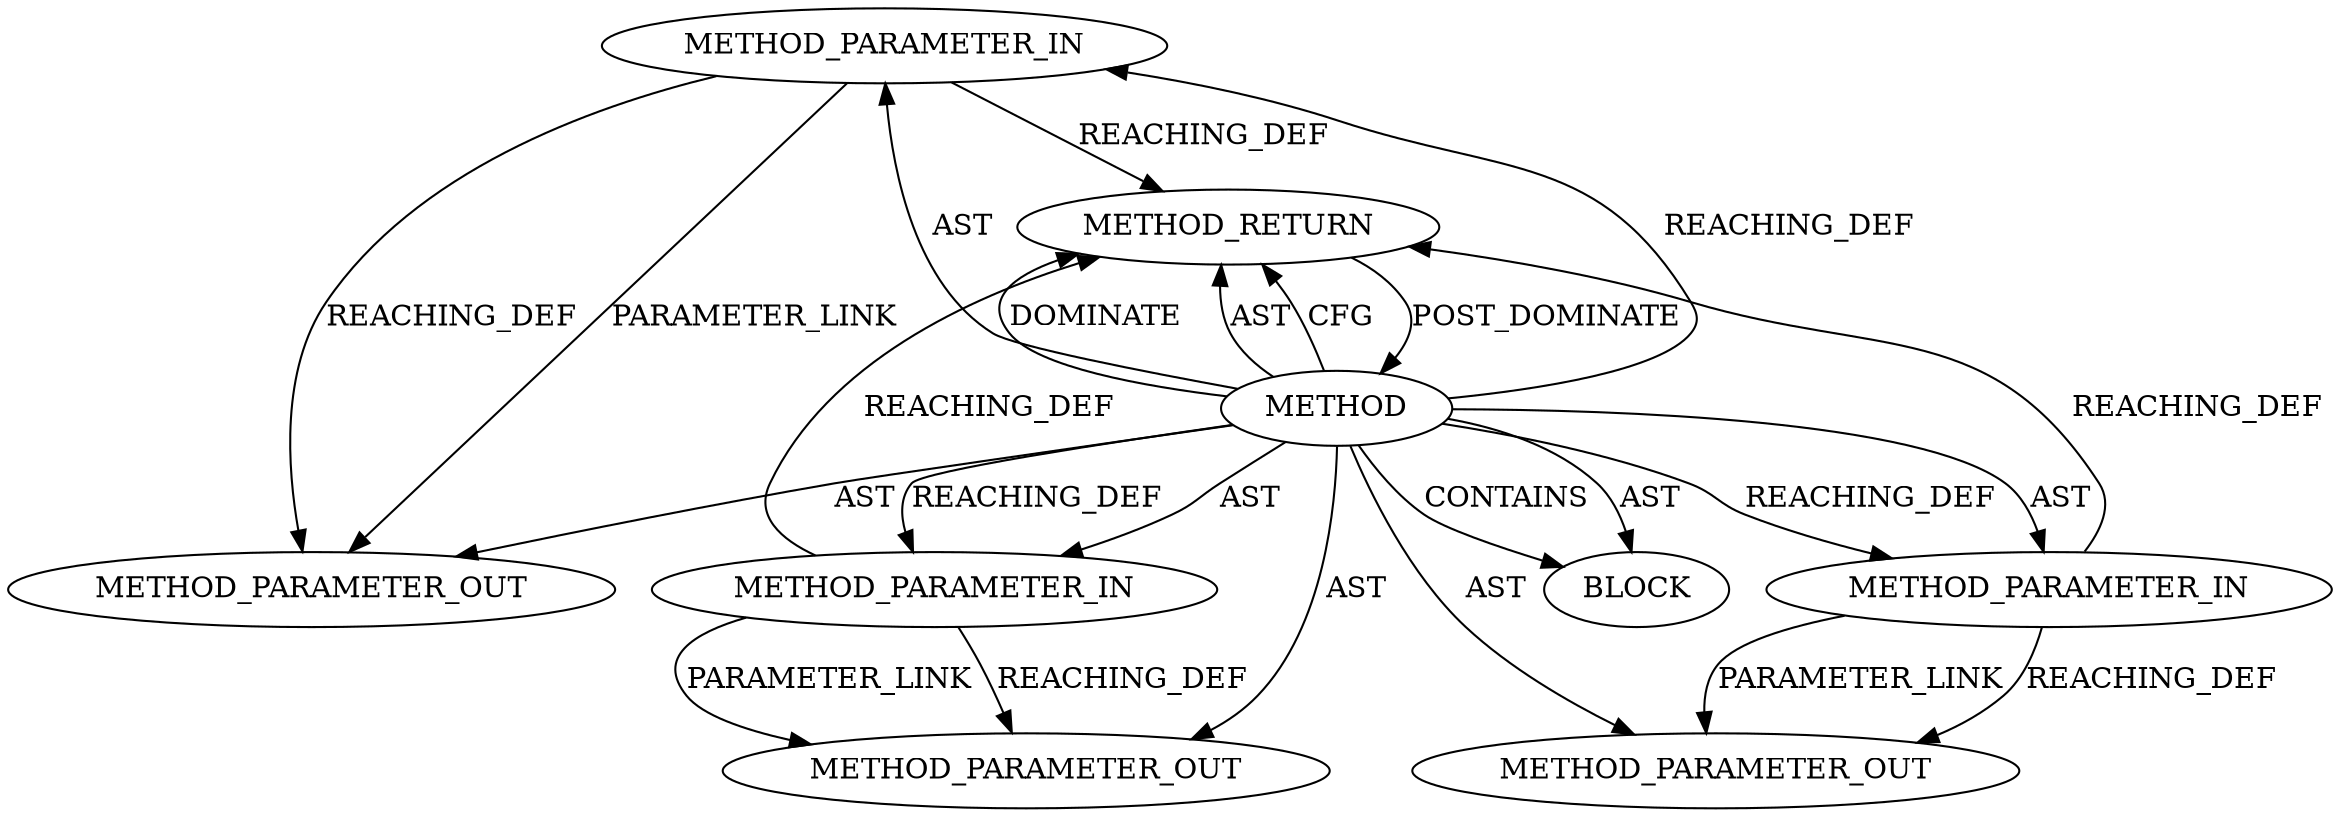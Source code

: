 digraph {
  12826 [label=METHOD_PARAMETER_IN ORDER=1 CODE="p1" IS_VARIADIC=false TYPE_FULL_NAME="ANY" EVALUATION_STRATEGY="BY_VALUE" INDEX=1 NAME="p1"]
  13569 [label=METHOD_PARAMETER_OUT ORDER=1 CODE="p1" IS_VARIADIC=false TYPE_FULL_NAME="ANY" EVALUATION_STRATEGY="BY_VALUE" INDEX=1 NAME="p1"]
  12830 [label=METHOD_RETURN ORDER=2 CODE="RET" TYPE_FULL_NAME="ANY" EVALUATION_STRATEGY="BY_VALUE"]
  12828 [label=METHOD_PARAMETER_IN ORDER=3 CODE="p3" IS_VARIADIC=false TYPE_FULL_NAME="ANY" EVALUATION_STRATEGY="BY_VALUE" INDEX=3 NAME="p3"]
  12829 [label=BLOCK ORDER=1 ARGUMENT_INDEX=1 CODE="<empty>" TYPE_FULL_NAME="ANY"]
  12825 [label=METHOD AST_PARENT_TYPE="NAMESPACE_BLOCK" AST_PARENT_FULL_NAME="<global>" ORDER=0 CODE="<empty>" FULL_NAME="crypto_memneq" IS_EXTERNAL=true FILENAME="<empty>" SIGNATURE="" NAME="crypto_memneq"]
  13570 [label=METHOD_PARAMETER_OUT ORDER=2 CODE="p2" IS_VARIADIC=false TYPE_FULL_NAME="ANY" EVALUATION_STRATEGY="BY_VALUE" INDEX=2 NAME="p2"]
  13571 [label=METHOD_PARAMETER_OUT ORDER=3 CODE="p3" IS_VARIADIC=false TYPE_FULL_NAME="ANY" EVALUATION_STRATEGY="BY_VALUE" INDEX=3 NAME="p3"]
  12827 [label=METHOD_PARAMETER_IN ORDER=2 CODE="p2" IS_VARIADIC=false TYPE_FULL_NAME="ANY" EVALUATION_STRATEGY="BY_VALUE" INDEX=2 NAME="p2"]
  12825 -> 12828 [label=AST ]
  12828 -> 13571 [label=PARAMETER_LINK ]
  12825 -> 12830 [label=DOMINATE ]
  12825 -> 12829 [label=AST ]
  12828 -> 12830 [label=REACHING_DEF VARIABLE="p3"]
  12826 -> 13569 [label=PARAMETER_LINK ]
  12827 -> 12830 [label=REACHING_DEF VARIABLE="p2"]
  12825 -> 12828 [label=REACHING_DEF VARIABLE=""]
  12825 -> 12827 [label=AST ]
  12825 -> 13571 [label=AST ]
  12825 -> 12827 [label=REACHING_DEF VARIABLE=""]
  12827 -> 13570 [label=REACHING_DEF VARIABLE="p2"]
  12825 -> 12830 [label=AST ]
  12827 -> 13570 [label=PARAMETER_LINK ]
  12825 -> 12826 [label=AST ]
  12825 -> 12829 [label=CONTAINS ]
  12825 -> 12826 [label=REACHING_DEF VARIABLE=""]
  12828 -> 13571 [label=REACHING_DEF VARIABLE="p3"]
  12826 -> 12830 [label=REACHING_DEF VARIABLE="p1"]
  12825 -> 13570 [label=AST ]
  12830 -> 12825 [label=POST_DOMINATE ]
  12826 -> 13569 [label=REACHING_DEF VARIABLE="p1"]
  12825 -> 12830 [label=CFG ]
  12825 -> 13569 [label=AST ]
}
